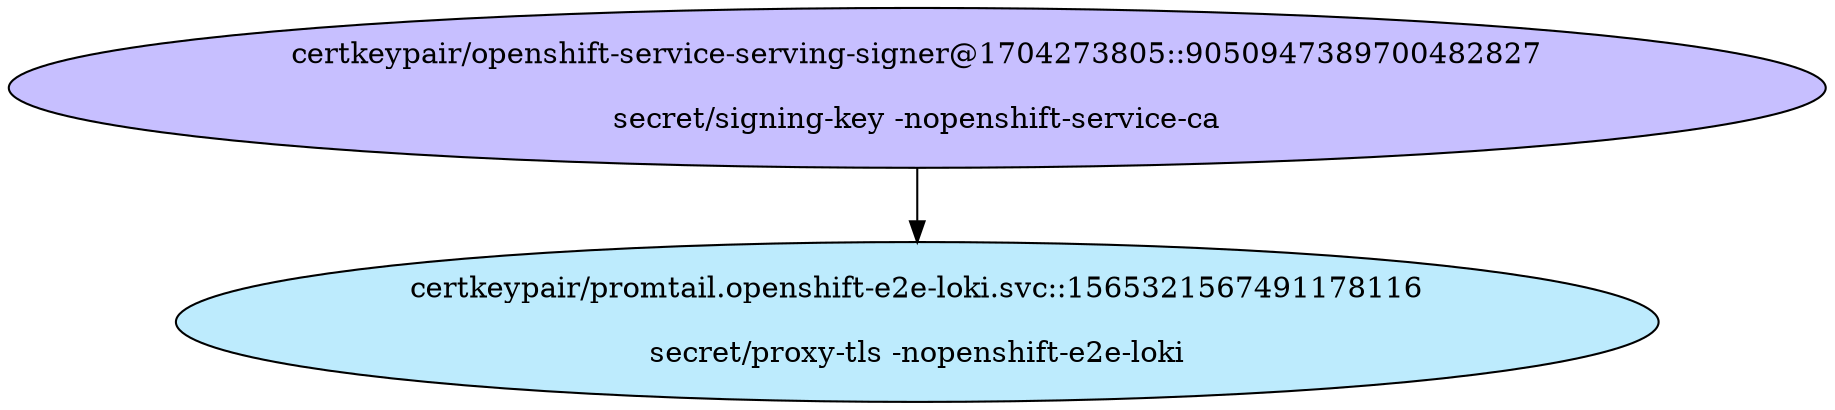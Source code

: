 digraph "Local Certificate" {
  // Node definitions.
  1 [
    label="certkeypair/openshift-service-serving-signer@1704273805::9050947389700482827\n\nsecret/signing-key -nopenshift-service-ca\n"
    style=filled
    fillcolor="#c7bfff"
  ];
  56 [
    label="certkeypair/promtail.openshift-e2e-loki.svc::1565321567491178116\n\nsecret/proxy-tls -nopenshift-e2e-loki\n"
    style=filled
    fillcolor="#bdebfd"
  ];

  // Edge definitions.
  1 -> 56;
}